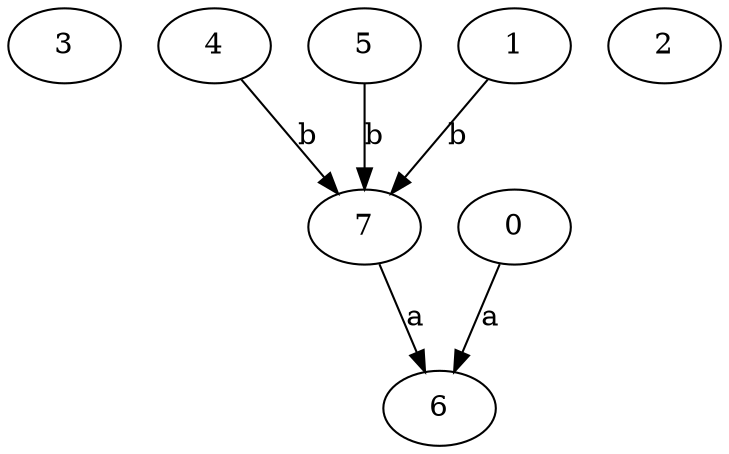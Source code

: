 strict digraph  {
3;
4;
0;
5;
6;
7;
1;
2;
4 -> 7  [label=b];
0 -> 6  [label=a];
5 -> 7  [label=b];
7 -> 6  [label=a];
1 -> 7  [label=b];
}

